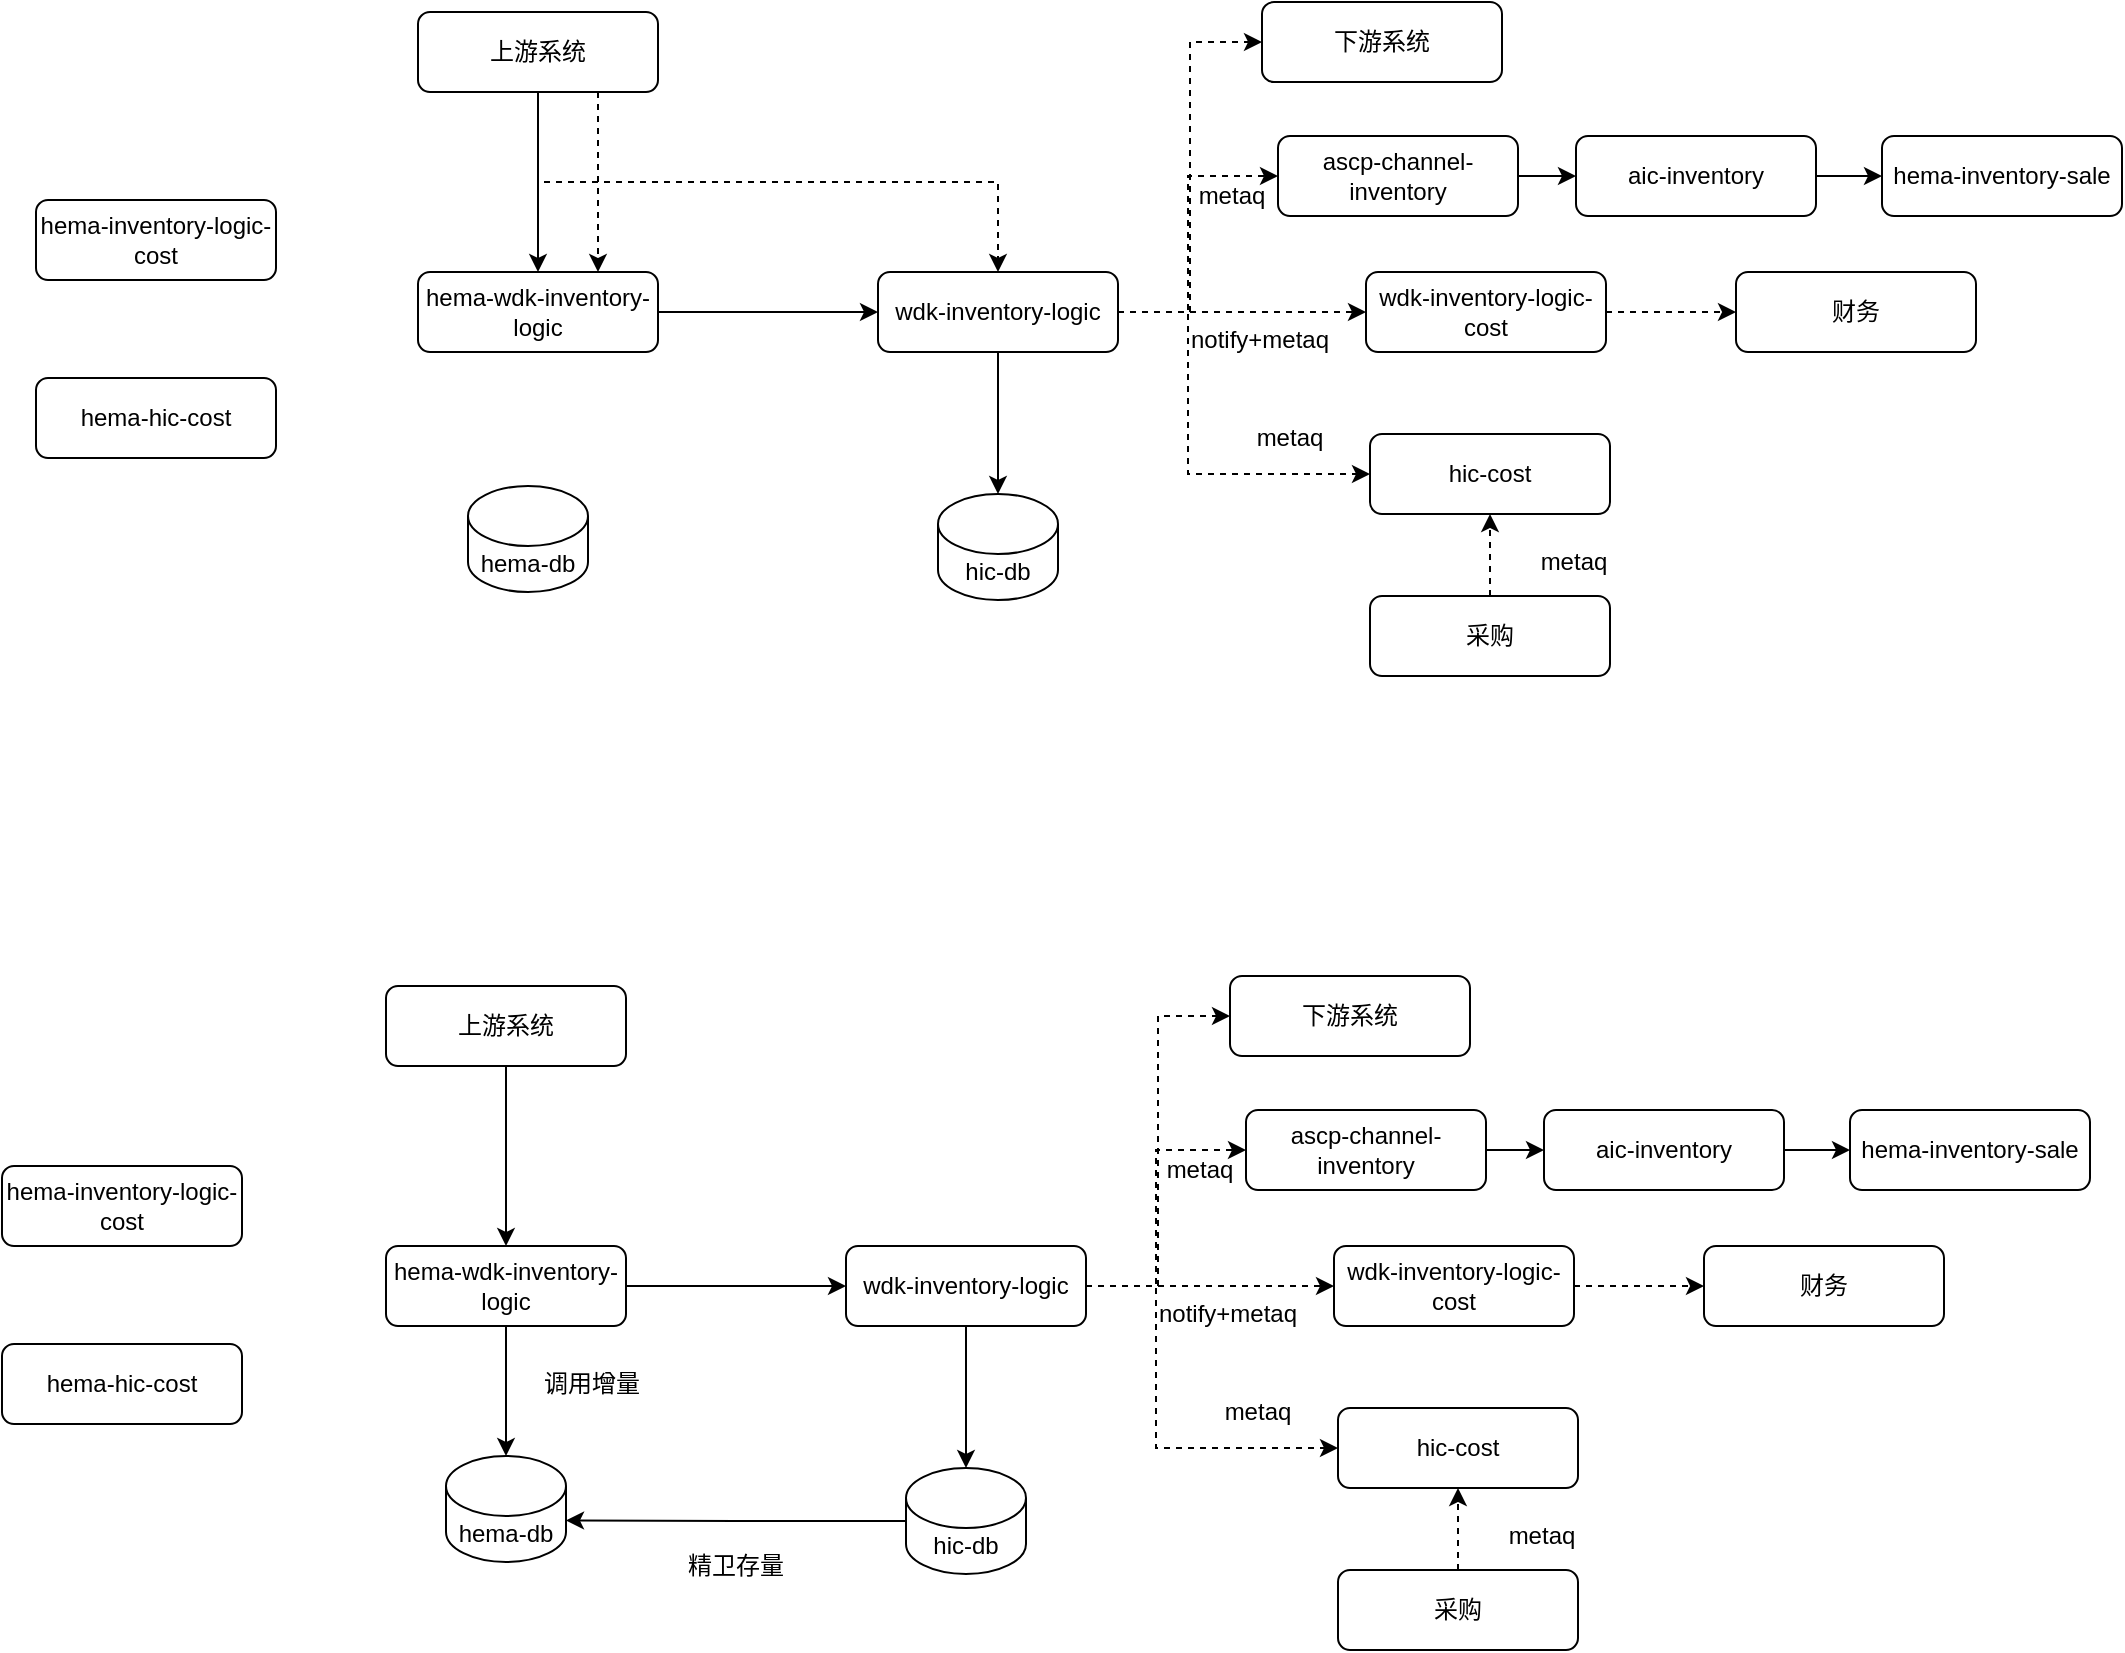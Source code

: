 <mxfile version="21.5.0" type="github">
  <diagram name="第 1 页" id="1-ibpuYYxeppUr7ptc3r">
    <mxGraphModel dx="1306" dy="862" grid="0" gridSize="10" guides="1" tooltips="1" connect="1" arrows="1" fold="1" page="1" pageScale="1" pageWidth="3300" pageHeight="4681" math="0" shadow="0">
      <root>
        <mxCell id="0" />
        <mxCell id="1" parent="0" />
        <mxCell id="QCT88iM2n598MRnO2CrC-7" style="edgeStyle=orthogonalEdgeStyle;rounded=0;orthogonalLoop=1;jettySize=auto;html=1;exitX=0.5;exitY=1;exitDx=0;exitDy=0;" edge="1" parent="1" source="QCT88iM2n598MRnO2CrC-1" target="QCT88iM2n598MRnO2CrC-2">
          <mxGeometry relative="1" as="geometry" />
        </mxCell>
        <mxCell id="QCT88iM2n598MRnO2CrC-80" style="edgeStyle=orthogonalEdgeStyle;rounded=0;orthogonalLoop=1;jettySize=auto;html=1;exitX=0.5;exitY=1;exitDx=0;exitDy=0;dashed=1;" edge="1" parent="1" source="QCT88iM2n598MRnO2CrC-1" target="QCT88iM2n598MRnO2CrC-3">
          <mxGeometry relative="1" as="geometry" />
        </mxCell>
        <mxCell id="QCT88iM2n598MRnO2CrC-81" style="edgeStyle=orthogonalEdgeStyle;rounded=0;orthogonalLoop=1;jettySize=auto;html=1;exitX=0.75;exitY=1;exitDx=0;exitDy=0;entryX=0.75;entryY=0;entryDx=0;entryDy=0;dashed=1;" edge="1" parent="1" source="QCT88iM2n598MRnO2CrC-1" target="QCT88iM2n598MRnO2CrC-2">
          <mxGeometry relative="1" as="geometry" />
        </mxCell>
        <mxCell id="QCT88iM2n598MRnO2CrC-1" value="上游系统" style="rounded=1;whiteSpace=wrap;html=1;" vertex="1" parent="1">
          <mxGeometry x="600" y="80" width="120" height="40" as="geometry" />
        </mxCell>
        <mxCell id="QCT88iM2n598MRnO2CrC-6" style="edgeStyle=orthogonalEdgeStyle;rounded=0;orthogonalLoop=1;jettySize=auto;html=1;exitX=1;exitY=0.5;exitDx=0;exitDy=0;" edge="1" parent="1" source="QCT88iM2n598MRnO2CrC-2" target="QCT88iM2n598MRnO2CrC-3">
          <mxGeometry relative="1" as="geometry" />
        </mxCell>
        <mxCell id="QCT88iM2n598MRnO2CrC-2" value="hema-wdk-inventory-logic" style="rounded=1;whiteSpace=wrap;html=1;" vertex="1" parent="1">
          <mxGeometry x="600" y="210" width="120" height="40" as="geometry" />
        </mxCell>
        <mxCell id="QCT88iM2n598MRnO2CrC-27" style="edgeStyle=orthogonalEdgeStyle;rounded=0;orthogonalLoop=1;jettySize=auto;html=1;exitX=1;exitY=0.5;exitDx=0;exitDy=0;entryX=0;entryY=0.5;entryDx=0;entryDy=0;dashed=1;" edge="1" parent="1" source="QCT88iM2n598MRnO2CrC-3" target="QCT88iM2n598MRnO2CrC-9">
          <mxGeometry relative="1" as="geometry">
            <Array as="points">
              <mxPoint x="985" y="230" />
              <mxPoint x="985" y="162" />
            </Array>
          </mxGeometry>
        </mxCell>
        <mxCell id="QCT88iM2n598MRnO2CrC-30" style="edgeStyle=orthogonalEdgeStyle;rounded=0;orthogonalLoop=1;jettySize=auto;html=1;exitX=1;exitY=0.5;exitDx=0;exitDy=0;entryX=0;entryY=0.5;entryDx=0;entryDy=0;dashed=1;" edge="1" parent="1" source="QCT88iM2n598MRnO2CrC-3" target="QCT88iM2n598MRnO2CrC-21">
          <mxGeometry relative="1" as="geometry">
            <Array as="points">
              <mxPoint x="985" y="230" />
              <mxPoint x="985" y="311" />
            </Array>
          </mxGeometry>
        </mxCell>
        <mxCell id="QCT88iM2n598MRnO2CrC-31" style="edgeStyle=orthogonalEdgeStyle;rounded=0;orthogonalLoop=1;jettySize=auto;html=1;exitX=1;exitY=0.5;exitDx=0;exitDy=0;entryX=0;entryY=0.5;entryDx=0;entryDy=0;dashed=1;" edge="1" parent="1" source="QCT88iM2n598MRnO2CrC-3" target="QCT88iM2n598MRnO2CrC-15">
          <mxGeometry relative="1" as="geometry" />
        </mxCell>
        <mxCell id="QCT88iM2n598MRnO2CrC-37" style="edgeStyle=orthogonalEdgeStyle;rounded=0;orthogonalLoop=1;jettySize=auto;html=1;exitX=0.5;exitY=1;exitDx=0;exitDy=0;" edge="1" parent="1" source="QCT88iM2n598MRnO2CrC-3" target="QCT88iM2n598MRnO2CrC-26">
          <mxGeometry relative="1" as="geometry" />
        </mxCell>
        <mxCell id="QCT88iM2n598MRnO2CrC-42" style="edgeStyle=orthogonalEdgeStyle;rounded=0;orthogonalLoop=1;jettySize=auto;html=1;exitX=1;exitY=0.5;exitDx=0;exitDy=0;entryX=0;entryY=0.5;entryDx=0;entryDy=0;dashed=1;" edge="1" parent="1" source="QCT88iM2n598MRnO2CrC-3" target="QCT88iM2n598MRnO2CrC-41">
          <mxGeometry relative="1" as="geometry" />
        </mxCell>
        <mxCell id="QCT88iM2n598MRnO2CrC-3" value="wdk-inventory-logic" style="rounded=1;whiteSpace=wrap;html=1;" vertex="1" parent="1">
          <mxGeometry x="830" y="210" width="120" height="40" as="geometry" />
        </mxCell>
        <mxCell id="QCT88iM2n598MRnO2CrC-28" style="edgeStyle=orthogonalEdgeStyle;rounded=0;orthogonalLoop=1;jettySize=auto;html=1;exitX=1;exitY=0.5;exitDx=0;exitDy=0;" edge="1" parent="1" source="QCT88iM2n598MRnO2CrC-9" target="QCT88iM2n598MRnO2CrC-11">
          <mxGeometry relative="1" as="geometry" />
        </mxCell>
        <mxCell id="QCT88iM2n598MRnO2CrC-9" value="ascp-channel-inventory" style="rounded=1;whiteSpace=wrap;html=1;" vertex="1" parent="1">
          <mxGeometry x="1030" y="142" width="120" height="40" as="geometry" />
        </mxCell>
        <mxCell id="QCT88iM2n598MRnO2CrC-29" style="edgeStyle=orthogonalEdgeStyle;rounded=0;orthogonalLoop=1;jettySize=auto;html=1;exitX=1;exitY=0.5;exitDx=0;exitDy=0;" edge="1" parent="1" source="QCT88iM2n598MRnO2CrC-11" target="QCT88iM2n598MRnO2CrC-13">
          <mxGeometry relative="1" as="geometry" />
        </mxCell>
        <mxCell id="QCT88iM2n598MRnO2CrC-11" value="aic-inventory" style="rounded=1;whiteSpace=wrap;html=1;" vertex="1" parent="1">
          <mxGeometry x="1179" y="142" width="120" height="40" as="geometry" />
        </mxCell>
        <mxCell id="QCT88iM2n598MRnO2CrC-13" value="hema-inventory-sale" style="rounded=1;whiteSpace=wrap;html=1;" vertex="1" parent="1">
          <mxGeometry x="1332" y="142" width="120" height="40" as="geometry" />
        </mxCell>
        <mxCell id="QCT88iM2n598MRnO2CrC-34" style="edgeStyle=orthogonalEdgeStyle;rounded=0;orthogonalLoop=1;jettySize=auto;html=1;exitX=1;exitY=0.5;exitDx=0;exitDy=0;entryX=0;entryY=0.5;entryDx=0;entryDy=0;dashed=1;" edge="1" parent="1" source="QCT88iM2n598MRnO2CrC-15" target="QCT88iM2n598MRnO2CrC-24">
          <mxGeometry relative="1" as="geometry" />
        </mxCell>
        <mxCell id="QCT88iM2n598MRnO2CrC-15" value="wdk-inventory-logic-cost" style="rounded=1;whiteSpace=wrap;html=1;" vertex="1" parent="1">
          <mxGeometry x="1074" y="210" width="120" height="40" as="geometry" />
        </mxCell>
        <mxCell id="QCT88iM2n598MRnO2CrC-20" value="notify+metaq" style="text;html=1;strokeColor=none;fillColor=none;align=center;verticalAlign=middle;whiteSpace=wrap;rounded=0;" vertex="1" parent="1">
          <mxGeometry x="991" y="228" width="60" height="31" as="geometry" />
        </mxCell>
        <mxCell id="QCT88iM2n598MRnO2CrC-21" value="hic-cost" style="rounded=1;whiteSpace=wrap;html=1;" vertex="1" parent="1">
          <mxGeometry x="1076" y="291" width="120" height="40" as="geometry" />
        </mxCell>
        <mxCell id="QCT88iM2n598MRnO2CrC-24" value="财务" style="rounded=1;whiteSpace=wrap;html=1;" vertex="1" parent="1">
          <mxGeometry x="1259" y="210" width="120" height="40" as="geometry" />
        </mxCell>
        <mxCell id="QCT88iM2n598MRnO2CrC-25" value="metaq" style="text;html=1;strokeColor=none;fillColor=none;align=center;verticalAlign=middle;whiteSpace=wrap;rounded=0;" vertex="1" parent="1">
          <mxGeometry x="977" y="157" width="60" height="30" as="geometry" />
        </mxCell>
        <mxCell id="QCT88iM2n598MRnO2CrC-26" value="hic-db" style="shape=cylinder3;whiteSpace=wrap;html=1;boundedLbl=1;backgroundOutline=1;size=15;" vertex="1" parent="1">
          <mxGeometry x="860" y="321" width="60" height="53" as="geometry" />
        </mxCell>
        <mxCell id="QCT88iM2n598MRnO2CrC-35" value="metaq" style="text;html=1;strokeColor=none;fillColor=none;align=center;verticalAlign=middle;whiteSpace=wrap;rounded=0;" vertex="1" parent="1">
          <mxGeometry x="1006" y="278" width="60" height="30" as="geometry" />
        </mxCell>
        <mxCell id="QCT88iM2n598MRnO2CrC-36" value="hema-db" style="shape=cylinder3;whiteSpace=wrap;html=1;boundedLbl=1;backgroundOutline=1;size=15;" vertex="1" parent="1">
          <mxGeometry x="625" y="317" width="60" height="53" as="geometry" />
        </mxCell>
        <mxCell id="QCT88iM2n598MRnO2CrC-39" style="edgeStyle=orthogonalEdgeStyle;rounded=0;orthogonalLoop=1;jettySize=auto;html=1;exitX=0.5;exitY=0;exitDx=0;exitDy=0;dashed=1;" edge="1" parent="1" source="QCT88iM2n598MRnO2CrC-38" target="QCT88iM2n598MRnO2CrC-21">
          <mxGeometry relative="1" as="geometry" />
        </mxCell>
        <mxCell id="QCT88iM2n598MRnO2CrC-38" value="采购" style="rounded=1;whiteSpace=wrap;html=1;" vertex="1" parent="1">
          <mxGeometry x="1076" y="372" width="120" height="40" as="geometry" />
        </mxCell>
        <mxCell id="QCT88iM2n598MRnO2CrC-40" value="metaq" style="text;html=1;strokeColor=none;fillColor=none;align=center;verticalAlign=middle;whiteSpace=wrap;rounded=0;" vertex="1" parent="1">
          <mxGeometry x="1148" y="340" width="60" height="30" as="geometry" />
        </mxCell>
        <mxCell id="QCT88iM2n598MRnO2CrC-41" value="下游系统" style="rounded=1;whiteSpace=wrap;html=1;" vertex="1" parent="1">
          <mxGeometry x="1022" y="75" width="120" height="40" as="geometry" />
        </mxCell>
        <mxCell id="QCT88iM2n598MRnO2CrC-43" style="edgeStyle=orthogonalEdgeStyle;rounded=0;orthogonalLoop=1;jettySize=auto;html=1;exitX=0.5;exitY=1;exitDx=0;exitDy=0;" edge="1" parent="1" source="QCT88iM2n598MRnO2CrC-44" target="QCT88iM2n598MRnO2CrC-46">
          <mxGeometry relative="1" as="geometry" />
        </mxCell>
        <mxCell id="QCT88iM2n598MRnO2CrC-44" value="上游系统" style="rounded=1;whiteSpace=wrap;html=1;" vertex="1" parent="1">
          <mxGeometry x="584" y="567" width="120" height="40" as="geometry" />
        </mxCell>
        <mxCell id="QCT88iM2n598MRnO2CrC-45" style="edgeStyle=orthogonalEdgeStyle;rounded=0;orthogonalLoop=1;jettySize=auto;html=1;exitX=1;exitY=0.5;exitDx=0;exitDy=0;" edge="1" parent="1" source="QCT88iM2n598MRnO2CrC-46" target="QCT88iM2n598MRnO2CrC-52">
          <mxGeometry relative="1" as="geometry" />
        </mxCell>
        <mxCell id="QCT88iM2n598MRnO2CrC-73" style="edgeStyle=orthogonalEdgeStyle;rounded=0;orthogonalLoop=1;jettySize=auto;html=1;exitX=0.5;exitY=1;exitDx=0;exitDy=0;entryX=0.5;entryY=0;entryDx=0;entryDy=0;entryPerimeter=0;" edge="1" parent="1" source="QCT88iM2n598MRnO2CrC-46" target="QCT88iM2n598MRnO2CrC-66">
          <mxGeometry relative="1" as="geometry" />
        </mxCell>
        <mxCell id="QCT88iM2n598MRnO2CrC-46" value="hema-wdk-inventory-logic" style="rounded=1;whiteSpace=wrap;html=1;" vertex="1" parent="1">
          <mxGeometry x="584" y="697" width="120" height="40" as="geometry" />
        </mxCell>
        <mxCell id="QCT88iM2n598MRnO2CrC-47" style="edgeStyle=orthogonalEdgeStyle;rounded=0;orthogonalLoop=1;jettySize=auto;html=1;exitX=1;exitY=0.5;exitDx=0;exitDy=0;entryX=0;entryY=0.5;entryDx=0;entryDy=0;dashed=1;" edge="1" parent="1" source="QCT88iM2n598MRnO2CrC-52" target="QCT88iM2n598MRnO2CrC-54">
          <mxGeometry relative="1" as="geometry">
            <Array as="points">
              <mxPoint x="969" y="717" />
              <mxPoint x="969" y="649" />
            </Array>
          </mxGeometry>
        </mxCell>
        <mxCell id="QCT88iM2n598MRnO2CrC-48" style="edgeStyle=orthogonalEdgeStyle;rounded=0;orthogonalLoop=1;jettySize=auto;html=1;exitX=1;exitY=0.5;exitDx=0;exitDy=0;entryX=0;entryY=0.5;entryDx=0;entryDy=0;dashed=1;" edge="1" parent="1" source="QCT88iM2n598MRnO2CrC-52" target="QCT88iM2n598MRnO2CrC-61">
          <mxGeometry relative="1" as="geometry">
            <Array as="points">
              <mxPoint x="969" y="717" />
              <mxPoint x="969" y="798" />
            </Array>
          </mxGeometry>
        </mxCell>
        <mxCell id="QCT88iM2n598MRnO2CrC-49" style="edgeStyle=orthogonalEdgeStyle;rounded=0;orthogonalLoop=1;jettySize=auto;html=1;exitX=1;exitY=0.5;exitDx=0;exitDy=0;entryX=0;entryY=0.5;entryDx=0;entryDy=0;dashed=1;" edge="1" parent="1" source="QCT88iM2n598MRnO2CrC-52" target="QCT88iM2n598MRnO2CrC-59">
          <mxGeometry relative="1" as="geometry" />
        </mxCell>
        <mxCell id="QCT88iM2n598MRnO2CrC-50" style="edgeStyle=orthogonalEdgeStyle;rounded=0;orthogonalLoop=1;jettySize=auto;html=1;exitX=0.5;exitY=1;exitDx=0;exitDy=0;" edge="1" parent="1" source="QCT88iM2n598MRnO2CrC-52" target="QCT88iM2n598MRnO2CrC-64">
          <mxGeometry relative="1" as="geometry" />
        </mxCell>
        <mxCell id="QCT88iM2n598MRnO2CrC-51" style="edgeStyle=orthogonalEdgeStyle;rounded=0;orthogonalLoop=1;jettySize=auto;html=1;exitX=1;exitY=0.5;exitDx=0;exitDy=0;entryX=0;entryY=0.5;entryDx=0;entryDy=0;dashed=1;" edge="1" parent="1" source="QCT88iM2n598MRnO2CrC-52" target="QCT88iM2n598MRnO2CrC-70">
          <mxGeometry relative="1" as="geometry" />
        </mxCell>
        <mxCell id="QCT88iM2n598MRnO2CrC-52" value="wdk-inventory-logic" style="rounded=1;whiteSpace=wrap;html=1;" vertex="1" parent="1">
          <mxGeometry x="814" y="697" width="120" height="40" as="geometry" />
        </mxCell>
        <mxCell id="QCT88iM2n598MRnO2CrC-53" style="edgeStyle=orthogonalEdgeStyle;rounded=0;orthogonalLoop=1;jettySize=auto;html=1;exitX=1;exitY=0.5;exitDx=0;exitDy=0;" edge="1" parent="1" source="QCT88iM2n598MRnO2CrC-54" target="QCT88iM2n598MRnO2CrC-56">
          <mxGeometry relative="1" as="geometry" />
        </mxCell>
        <mxCell id="QCT88iM2n598MRnO2CrC-54" value="ascp-channel-inventory" style="rounded=1;whiteSpace=wrap;html=1;" vertex="1" parent="1">
          <mxGeometry x="1014" y="629" width="120" height="40" as="geometry" />
        </mxCell>
        <mxCell id="QCT88iM2n598MRnO2CrC-55" style="edgeStyle=orthogonalEdgeStyle;rounded=0;orthogonalLoop=1;jettySize=auto;html=1;exitX=1;exitY=0.5;exitDx=0;exitDy=0;" edge="1" parent="1" source="QCT88iM2n598MRnO2CrC-56" target="QCT88iM2n598MRnO2CrC-57">
          <mxGeometry relative="1" as="geometry" />
        </mxCell>
        <mxCell id="QCT88iM2n598MRnO2CrC-56" value="aic-inventory" style="rounded=1;whiteSpace=wrap;html=1;" vertex="1" parent="1">
          <mxGeometry x="1163" y="629" width="120" height="40" as="geometry" />
        </mxCell>
        <mxCell id="QCT88iM2n598MRnO2CrC-57" value="hema-inventory-sale" style="rounded=1;whiteSpace=wrap;html=1;" vertex="1" parent="1">
          <mxGeometry x="1316" y="629" width="120" height="40" as="geometry" />
        </mxCell>
        <mxCell id="QCT88iM2n598MRnO2CrC-58" style="edgeStyle=orthogonalEdgeStyle;rounded=0;orthogonalLoop=1;jettySize=auto;html=1;exitX=1;exitY=0.5;exitDx=0;exitDy=0;entryX=0;entryY=0.5;entryDx=0;entryDy=0;dashed=1;" edge="1" parent="1" source="QCT88iM2n598MRnO2CrC-59" target="QCT88iM2n598MRnO2CrC-62">
          <mxGeometry relative="1" as="geometry" />
        </mxCell>
        <mxCell id="QCT88iM2n598MRnO2CrC-59" value="wdk-inventory-logic-cost" style="rounded=1;whiteSpace=wrap;html=1;" vertex="1" parent="1">
          <mxGeometry x="1058" y="697" width="120" height="40" as="geometry" />
        </mxCell>
        <mxCell id="QCT88iM2n598MRnO2CrC-60" value="notify+metaq" style="text;html=1;strokeColor=none;fillColor=none;align=center;verticalAlign=middle;whiteSpace=wrap;rounded=0;" vertex="1" parent="1">
          <mxGeometry x="975" y="715" width="60" height="31" as="geometry" />
        </mxCell>
        <mxCell id="QCT88iM2n598MRnO2CrC-61" value="hic-cost" style="rounded=1;whiteSpace=wrap;html=1;" vertex="1" parent="1">
          <mxGeometry x="1060" y="778" width="120" height="40" as="geometry" />
        </mxCell>
        <mxCell id="QCT88iM2n598MRnO2CrC-62" value="财务" style="rounded=1;whiteSpace=wrap;html=1;" vertex="1" parent="1">
          <mxGeometry x="1243" y="697" width="120" height="40" as="geometry" />
        </mxCell>
        <mxCell id="QCT88iM2n598MRnO2CrC-63" value="metaq" style="text;html=1;strokeColor=none;fillColor=none;align=center;verticalAlign=middle;whiteSpace=wrap;rounded=0;" vertex="1" parent="1">
          <mxGeometry x="961" y="644" width="60" height="30" as="geometry" />
        </mxCell>
        <mxCell id="QCT88iM2n598MRnO2CrC-71" style="edgeStyle=orthogonalEdgeStyle;rounded=0;orthogonalLoop=1;jettySize=auto;html=1;exitX=0;exitY=0.5;exitDx=0;exitDy=0;exitPerimeter=0;entryX=1;entryY=0;entryDx=0;entryDy=32.25;entryPerimeter=0;" edge="1" parent="1" source="QCT88iM2n598MRnO2CrC-64" target="QCT88iM2n598MRnO2CrC-66">
          <mxGeometry relative="1" as="geometry" />
        </mxCell>
        <mxCell id="QCT88iM2n598MRnO2CrC-64" value="hic-db" style="shape=cylinder3;whiteSpace=wrap;html=1;boundedLbl=1;backgroundOutline=1;size=15;" vertex="1" parent="1">
          <mxGeometry x="844" y="808" width="60" height="53" as="geometry" />
        </mxCell>
        <mxCell id="QCT88iM2n598MRnO2CrC-65" value="metaq" style="text;html=1;strokeColor=none;fillColor=none;align=center;verticalAlign=middle;whiteSpace=wrap;rounded=0;" vertex="1" parent="1">
          <mxGeometry x="990" y="765" width="60" height="30" as="geometry" />
        </mxCell>
        <mxCell id="QCT88iM2n598MRnO2CrC-66" value="hema-db" style="shape=cylinder3;whiteSpace=wrap;html=1;boundedLbl=1;backgroundOutline=1;size=15;" vertex="1" parent="1">
          <mxGeometry x="614" y="802" width="60" height="53" as="geometry" />
        </mxCell>
        <mxCell id="QCT88iM2n598MRnO2CrC-67" style="edgeStyle=orthogonalEdgeStyle;rounded=0;orthogonalLoop=1;jettySize=auto;html=1;exitX=0.5;exitY=0;exitDx=0;exitDy=0;dashed=1;" edge="1" parent="1" source="QCT88iM2n598MRnO2CrC-68" target="QCT88iM2n598MRnO2CrC-61">
          <mxGeometry relative="1" as="geometry" />
        </mxCell>
        <mxCell id="QCT88iM2n598MRnO2CrC-68" value="采购" style="rounded=1;whiteSpace=wrap;html=1;" vertex="1" parent="1">
          <mxGeometry x="1060" y="859" width="120" height="40" as="geometry" />
        </mxCell>
        <mxCell id="QCT88iM2n598MRnO2CrC-69" value="metaq" style="text;html=1;strokeColor=none;fillColor=none;align=center;verticalAlign=middle;whiteSpace=wrap;rounded=0;" vertex="1" parent="1">
          <mxGeometry x="1132" y="827" width="60" height="30" as="geometry" />
        </mxCell>
        <mxCell id="QCT88iM2n598MRnO2CrC-70" value="下游系统" style="rounded=1;whiteSpace=wrap;html=1;" vertex="1" parent="1">
          <mxGeometry x="1006" y="562" width="120" height="40" as="geometry" />
        </mxCell>
        <mxCell id="QCT88iM2n598MRnO2CrC-72" value="精卫存量" style="text;html=1;strokeColor=none;fillColor=none;align=center;verticalAlign=middle;whiteSpace=wrap;rounded=0;" vertex="1" parent="1">
          <mxGeometry x="729" y="842" width="60" height="30" as="geometry" />
        </mxCell>
        <mxCell id="QCT88iM2n598MRnO2CrC-74" value="调用增量" style="text;html=1;strokeColor=none;fillColor=none;align=center;verticalAlign=middle;whiteSpace=wrap;rounded=0;" vertex="1" parent="1">
          <mxGeometry x="657" y="751" width="60" height="30" as="geometry" />
        </mxCell>
        <mxCell id="QCT88iM2n598MRnO2CrC-76" value="hema-inventory-logic-cost" style="rounded=1;whiteSpace=wrap;html=1;" vertex="1" parent="1">
          <mxGeometry x="409" y="174" width="120" height="40" as="geometry" />
        </mxCell>
        <mxCell id="QCT88iM2n598MRnO2CrC-77" value="hema-hic-cost" style="rounded=1;whiteSpace=wrap;html=1;" vertex="1" parent="1">
          <mxGeometry x="409" y="263" width="120" height="40" as="geometry" />
        </mxCell>
        <mxCell id="QCT88iM2n598MRnO2CrC-78" value="hema-inventory-logic-cost" style="rounded=1;whiteSpace=wrap;html=1;" vertex="1" parent="1">
          <mxGeometry x="392" y="657" width="120" height="40" as="geometry" />
        </mxCell>
        <mxCell id="QCT88iM2n598MRnO2CrC-79" value="hema-hic-cost" style="rounded=1;whiteSpace=wrap;html=1;" vertex="1" parent="1">
          <mxGeometry x="392" y="746" width="120" height="40" as="geometry" />
        </mxCell>
      </root>
    </mxGraphModel>
  </diagram>
</mxfile>
